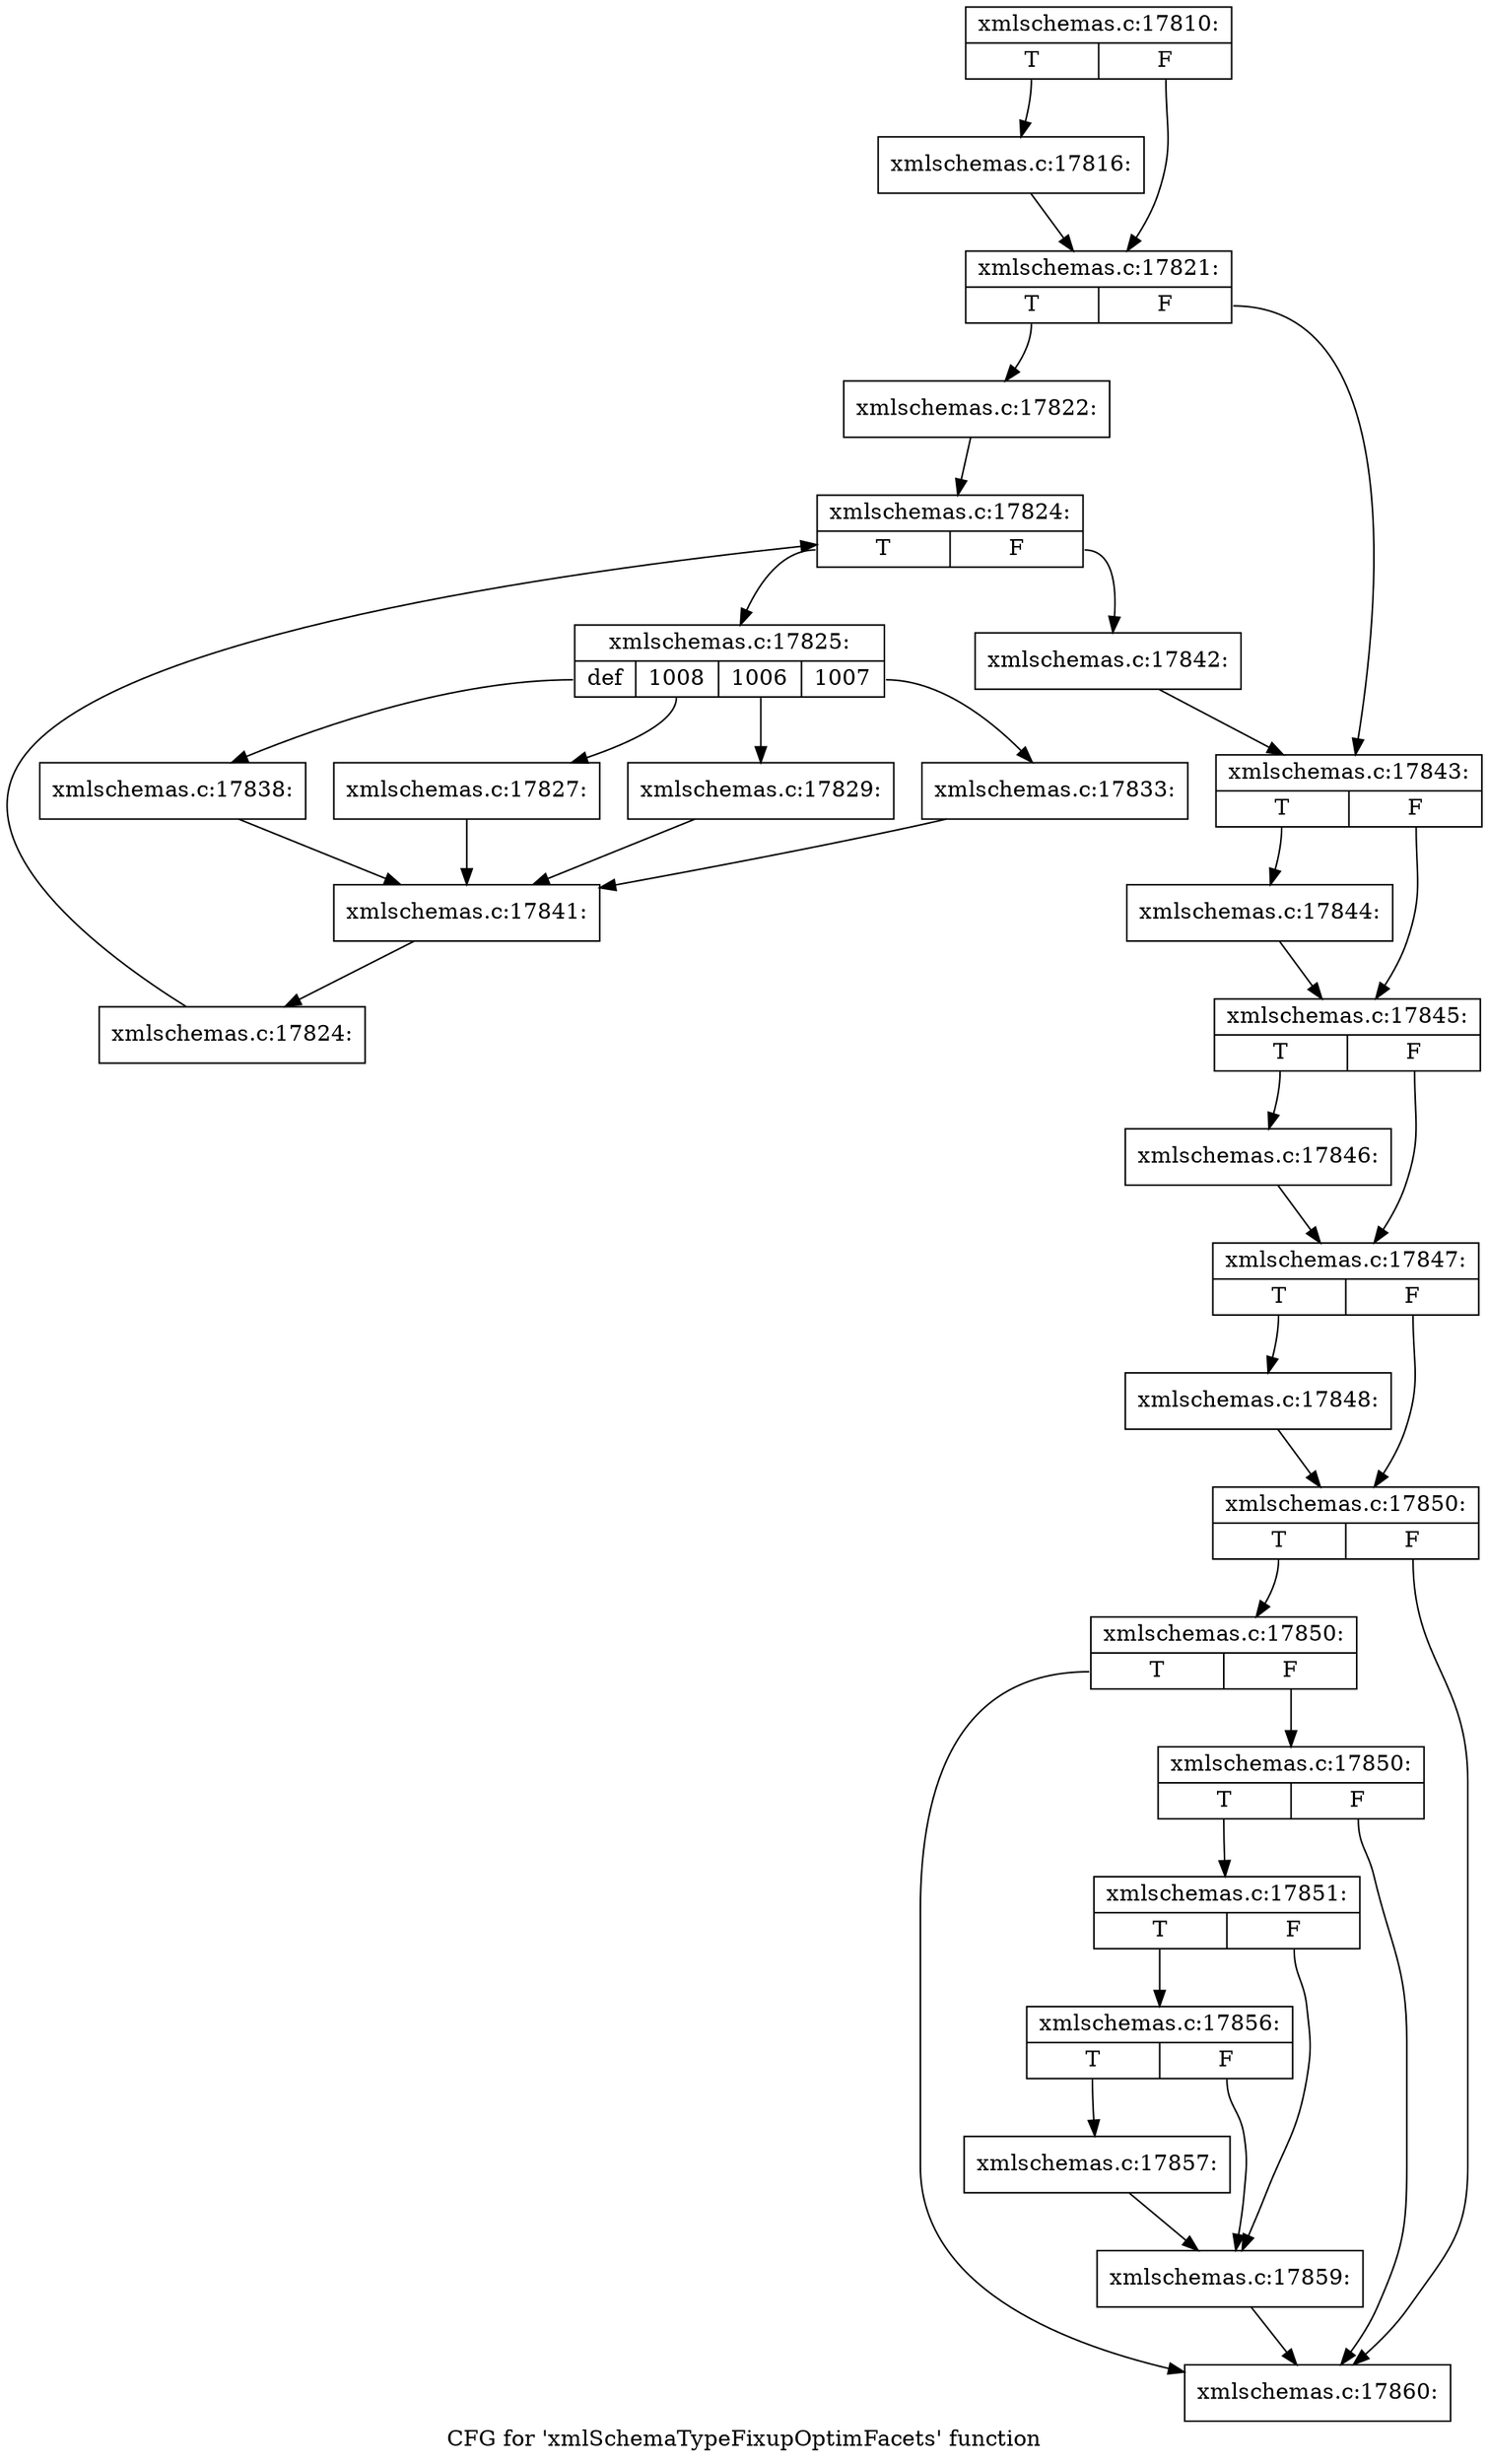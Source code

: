 digraph "CFG for 'xmlSchemaTypeFixupOptimFacets' function" {
	label="CFG for 'xmlSchemaTypeFixupOptimFacets' function";

	Node0x51f9290 [shape=record,label="{xmlschemas.c:17810:|{<s0>T|<s1>F}}"];
	Node0x51f9290:s0 -> Node0x51fa900;
	Node0x51f9290:s1 -> Node0x51fa950;
	Node0x51fa900 [shape=record,label="{xmlschemas.c:17816:}"];
	Node0x51fa900 -> Node0x51fa950;
	Node0x51fa950 [shape=record,label="{xmlschemas.c:17821:|{<s0>T|<s1>F}}"];
	Node0x51fa950:s0 -> Node0x51fba30;
	Node0x51fa950:s1 -> Node0x51fba80;
	Node0x51fba30 [shape=record,label="{xmlschemas.c:17822:}"];
	Node0x51fba30 -> Node0x51fc4a0;
	Node0x51fc4a0 [shape=record,label="{xmlschemas.c:17824:|{<s0>T|<s1>F}}"];
	Node0x51fc4a0:s0 -> Node0x51fc780;
	Node0x51fc4a0:s1 -> Node0x51fc1d0;
	Node0x51fc780 [shape=record,label="{xmlschemas.c:17825:|{<s0>def|<s1>1008|<s2>1006|<s3>1007}}"];
	Node0x51fc780:s0 -> Node0x51fcc00;
	Node0x51fc780:s1 -> Node0x51fcf40;
	Node0x51fc780:s2 -> Node0x51fd020;
	Node0x51fc780:s3 -> Node0x51fd2a0;
	Node0x51fcf40 [shape=record,label="{xmlschemas.c:17827:}"];
	Node0x51fcf40 -> Node0x51fca50;
	Node0x51fd020 [shape=record,label="{xmlschemas.c:17829:}"];
	Node0x51fd020 -> Node0x51fca50;
	Node0x51fd2a0 [shape=record,label="{xmlschemas.c:17833:}"];
	Node0x51fd2a0 -> Node0x51fca50;
	Node0x51fcc00 [shape=record,label="{xmlschemas.c:17838:}"];
	Node0x51fcc00 -> Node0x51fca50;
	Node0x51fca50 [shape=record,label="{xmlschemas.c:17841:}"];
	Node0x51fca50 -> Node0x51fc6f0;
	Node0x51fc6f0 [shape=record,label="{xmlschemas.c:17824:}"];
	Node0x51fc6f0 -> Node0x51fc4a0;
	Node0x51fc1d0 [shape=record,label="{xmlschemas.c:17842:}"];
	Node0x51fc1d0 -> Node0x51fba80;
	Node0x51fba80 [shape=record,label="{xmlschemas.c:17843:|{<s0>T|<s1>F}}"];
	Node0x51fba80:s0 -> Node0x51fde30;
	Node0x51fba80:s1 -> Node0x51fde80;
	Node0x51fde30 [shape=record,label="{xmlschemas.c:17844:}"];
	Node0x51fde30 -> Node0x51fde80;
	Node0x51fde80 [shape=record,label="{xmlschemas.c:17845:|{<s0>T|<s1>F}}"];
	Node0x51fde80:s0 -> Node0x51fe490;
	Node0x51fde80:s1 -> Node0x51fe4e0;
	Node0x51fe490 [shape=record,label="{xmlschemas.c:17846:}"];
	Node0x51fe490 -> Node0x51fe4e0;
	Node0x51fe4e0 [shape=record,label="{xmlschemas.c:17847:|{<s0>T|<s1>F}}"];
	Node0x51fe4e0:s0 -> Node0x51feaf0;
	Node0x51fe4e0:s1 -> Node0x51feb40;
	Node0x51feaf0 [shape=record,label="{xmlschemas.c:17848:}"];
	Node0x51feaf0 -> Node0x51feb40;
	Node0x51feb40 [shape=record,label="{xmlschemas.c:17850:|{<s0>T|<s1>F}}"];
	Node0x51feb40:s0 -> Node0x51ff270;
	Node0x51feb40:s1 -> Node0x51ff1a0;
	Node0x51ff270 [shape=record,label="{xmlschemas.c:17850:|{<s0>T|<s1>F}}"];
	Node0x51ff270:s0 -> Node0x51ff1a0;
	Node0x51ff270:s1 -> Node0x51ff1f0;
	Node0x51ff1f0 [shape=record,label="{xmlschemas.c:17850:|{<s0>T|<s1>F}}"];
	Node0x51ff1f0:s0 -> Node0x51ff150;
	Node0x51ff1f0:s1 -> Node0x51ff1a0;
	Node0x51ff150 [shape=record,label="{xmlschemas.c:17851:|{<s0>T|<s1>F}}"];
	Node0x51ff150:s0 -> Node0x51fffa0;
	Node0x51ff150:s1 -> Node0x51fff50;
	Node0x51fffa0 [shape=record,label="{xmlschemas.c:17856:|{<s0>T|<s1>F}}"];
	Node0x51fffa0:s0 -> Node0x51fff00;
	Node0x51fffa0:s1 -> Node0x51fff50;
	Node0x51fff00 [shape=record,label="{xmlschemas.c:17857:}"];
	Node0x51fff00 -> Node0x51fff50;
	Node0x51fff50 [shape=record,label="{xmlschemas.c:17859:}"];
	Node0x51fff50 -> Node0x51ff1a0;
	Node0x51ff1a0 [shape=record,label="{xmlschemas.c:17860:}"];
}
